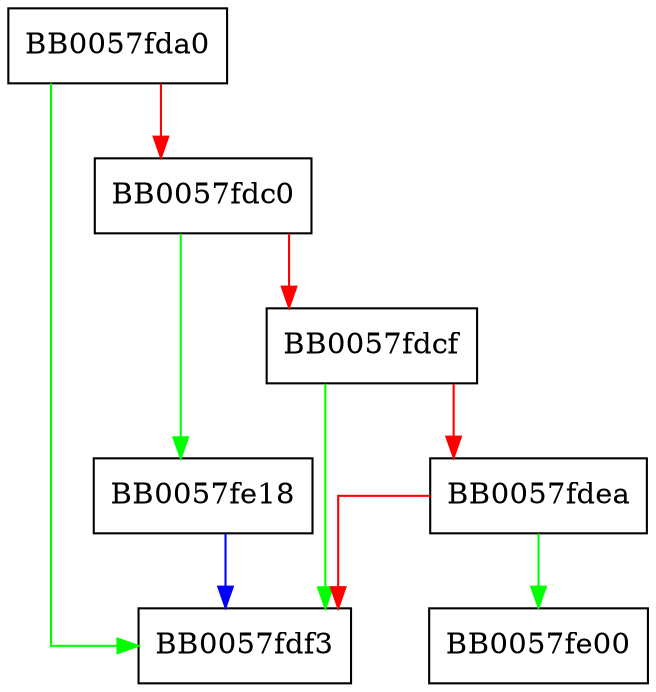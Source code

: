 digraph DSO_new {
  node [shape="box"];
  graph [splines=ortho];
  BB0057fda0 -> BB0057fdf3 [color="green"];
  BB0057fda0 -> BB0057fdc0 [color="red"];
  BB0057fdc0 -> BB0057fe18 [color="green"];
  BB0057fdc0 -> BB0057fdcf [color="red"];
  BB0057fdcf -> BB0057fdf3 [color="green"];
  BB0057fdcf -> BB0057fdea [color="red"];
  BB0057fdea -> BB0057fe00 [color="green"];
  BB0057fdea -> BB0057fdf3 [color="red"];
  BB0057fe18 -> BB0057fdf3 [color="blue"];
}
